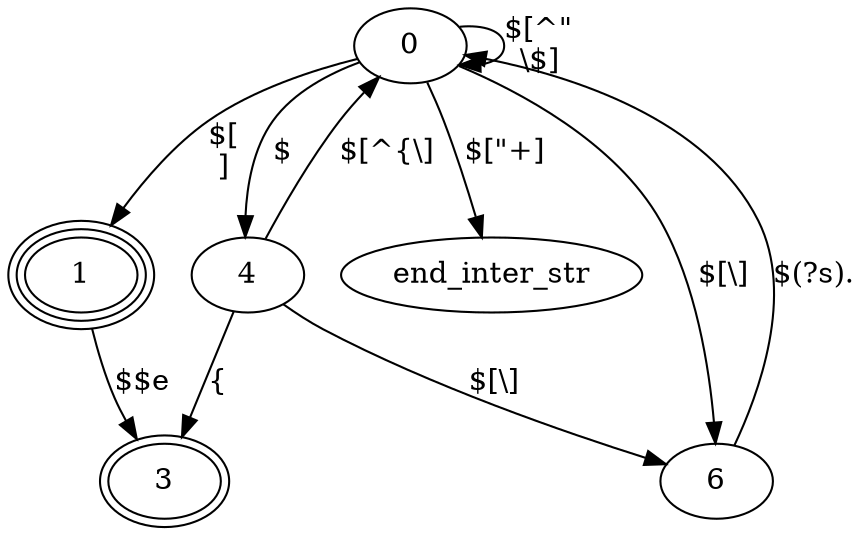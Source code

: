digraph middle_inter_str {
    3 [peripheries=2]
    1 [peripheries=3]

    0 -> end_inter_str [label="$[\"+]"]
    0 -> 6 [label="$[\\]"]
    6 -> 0 [label="$(?s)."]
    0 -> 0 [label="$[^\"\n\\\$]"]

    0 -> 1 [label="$[\n]"]
    1 -> 3 [label="$$e"]
    
    0 -> 4 [label="$"]
    4 -> 3 [label="{"]
    4 -> 0 [label="$[^\{\\]"]
    4 -> 6 [label="$[\\]"]
}